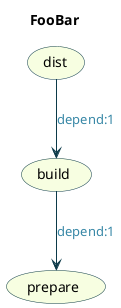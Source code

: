 @startuml

title FooBar
skinparam Arrow {
    Color #0C3A49
    FontColor #3787A6
}
skinparam Usecase {
    BackgroundColor #F7FEE1
    BorderColor #0C3A49
}

(prepare)
(build)
(dist)

(build) --> (prepare) : depend:1
(dist) --> (build) : depend:1
@enduml
